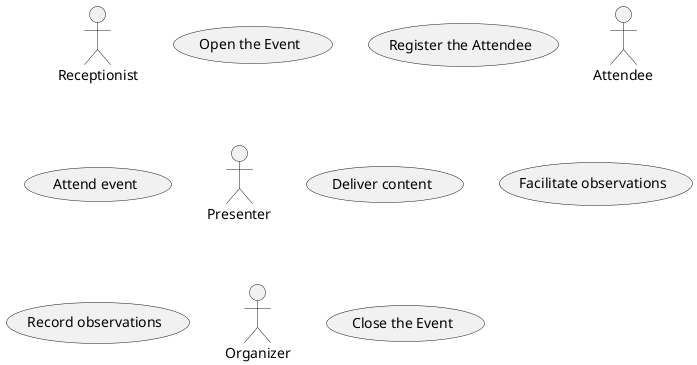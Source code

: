@startuml AtTheEvent Use Cases
actor Receptionist
usecase "Open the Event" as OE
usecase "Register the Attendee" as RA
actor Attendee
usecase "Attend event"
actor Presenter
usecase "Deliver content"
usecase "Facilitate observations"
usecase "Record observations"
actor Organizer
usecase "Close the Event"
@enduml
